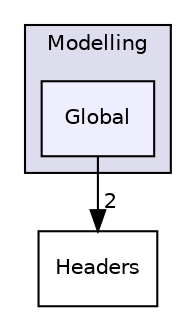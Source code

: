 digraph "Modelling/Global" {
  compound=true
  node [ fontsize="10", fontname="Helvetica"];
  edge [ labelfontsize="10", labelfontname="Helvetica"];
  subgraph clusterdir_e8993f8b7309c672e9dad2196633ae37 {
    graph [ bgcolor="#ddddee", pencolor="black", label="Modelling" fontname="Helvetica", fontsize="10", URL="dir_e8993f8b7309c672e9dad2196633ae37.html"]
  dir_10ba3f0126503aa598b45bf280313b33 [shape=box, label="Global", style="filled", fillcolor="#eeeeff", pencolor="black", URL="dir_10ba3f0126503aa598b45bf280313b33.html"];
  }
  dir_692516b589a32b3bfce781ca9f6d1534 [shape=box label="Headers" URL="dir_692516b589a32b3bfce781ca9f6d1534.html"];
  dir_10ba3f0126503aa598b45bf280313b33->dir_692516b589a32b3bfce781ca9f6d1534 [headlabel="2", labeldistance=1.5 headhref="dir_000021_000011.html"];
}
